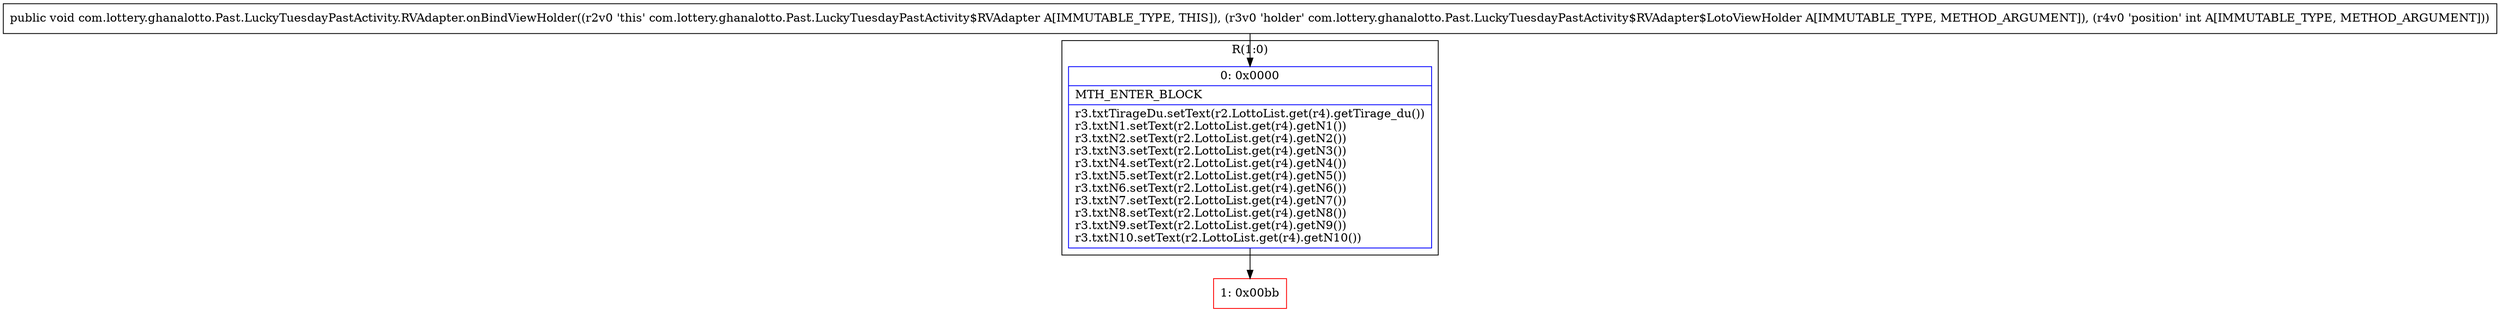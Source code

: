 digraph "CFG forcom.lottery.ghanalotto.Past.LuckyTuesdayPastActivity.RVAdapter.onBindViewHolder(Lcom\/lottery\/ghanalotto\/Past\/LuckyTuesdayPastActivity$RVAdapter$LotoViewHolder;I)V" {
subgraph cluster_Region_1181728897 {
label = "R(1:0)";
node [shape=record,color=blue];
Node_0 [shape=record,label="{0\:\ 0x0000|MTH_ENTER_BLOCK\l|r3.txtTirageDu.setText(r2.LottoList.get(r4).getTirage_du())\lr3.txtN1.setText(r2.LottoList.get(r4).getN1())\lr3.txtN2.setText(r2.LottoList.get(r4).getN2())\lr3.txtN3.setText(r2.LottoList.get(r4).getN3())\lr3.txtN4.setText(r2.LottoList.get(r4).getN4())\lr3.txtN5.setText(r2.LottoList.get(r4).getN5())\lr3.txtN6.setText(r2.LottoList.get(r4).getN6())\lr3.txtN7.setText(r2.LottoList.get(r4).getN7())\lr3.txtN8.setText(r2.LottoList.get(r4).getN8())\lr3.txtN9.setText(r2.LottoList.get(r4).getN9())\lr3.txtN10.setText(r2.LottoList.get(r4).getN10())\l}"];
}
Node_1 [shape=record,color=red,label="{1\:\ 0x00bb}"];
MethodNode[shape=record,label="{public void com.lottery.ghanalotto.Past.LuckyTuesdayPastActivity.RVAdapter.onBindViewHolder((r2v0 'this' com.lottery.ghanalotto.Past.LuckyTuesdayPastActivity$RVAdapter A[IMMUTABLE_TYPE, THIS]), (r3v0 'holder' com.lottery.ghanalotto.Past.LuckyTuesdayPastActivity$RVAdapter$LotoViewHolder A[IMMUTABLE_TYPE, METHOD_ARGUMENT]), (r4v0 'position' int A[IMMUTABLE_TYPE, METHOD_ARGUMENT])) }"];
MethodNode -> Node_0;
Node_0 -> Node_1;
}


